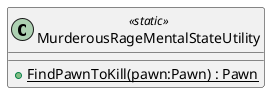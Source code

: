 @startuml
class MurderousRageMentalStateUtility <<static>> {
    + {static} FindPawnToKill(pawn:Pawn) : Pawn
}
@enduml
